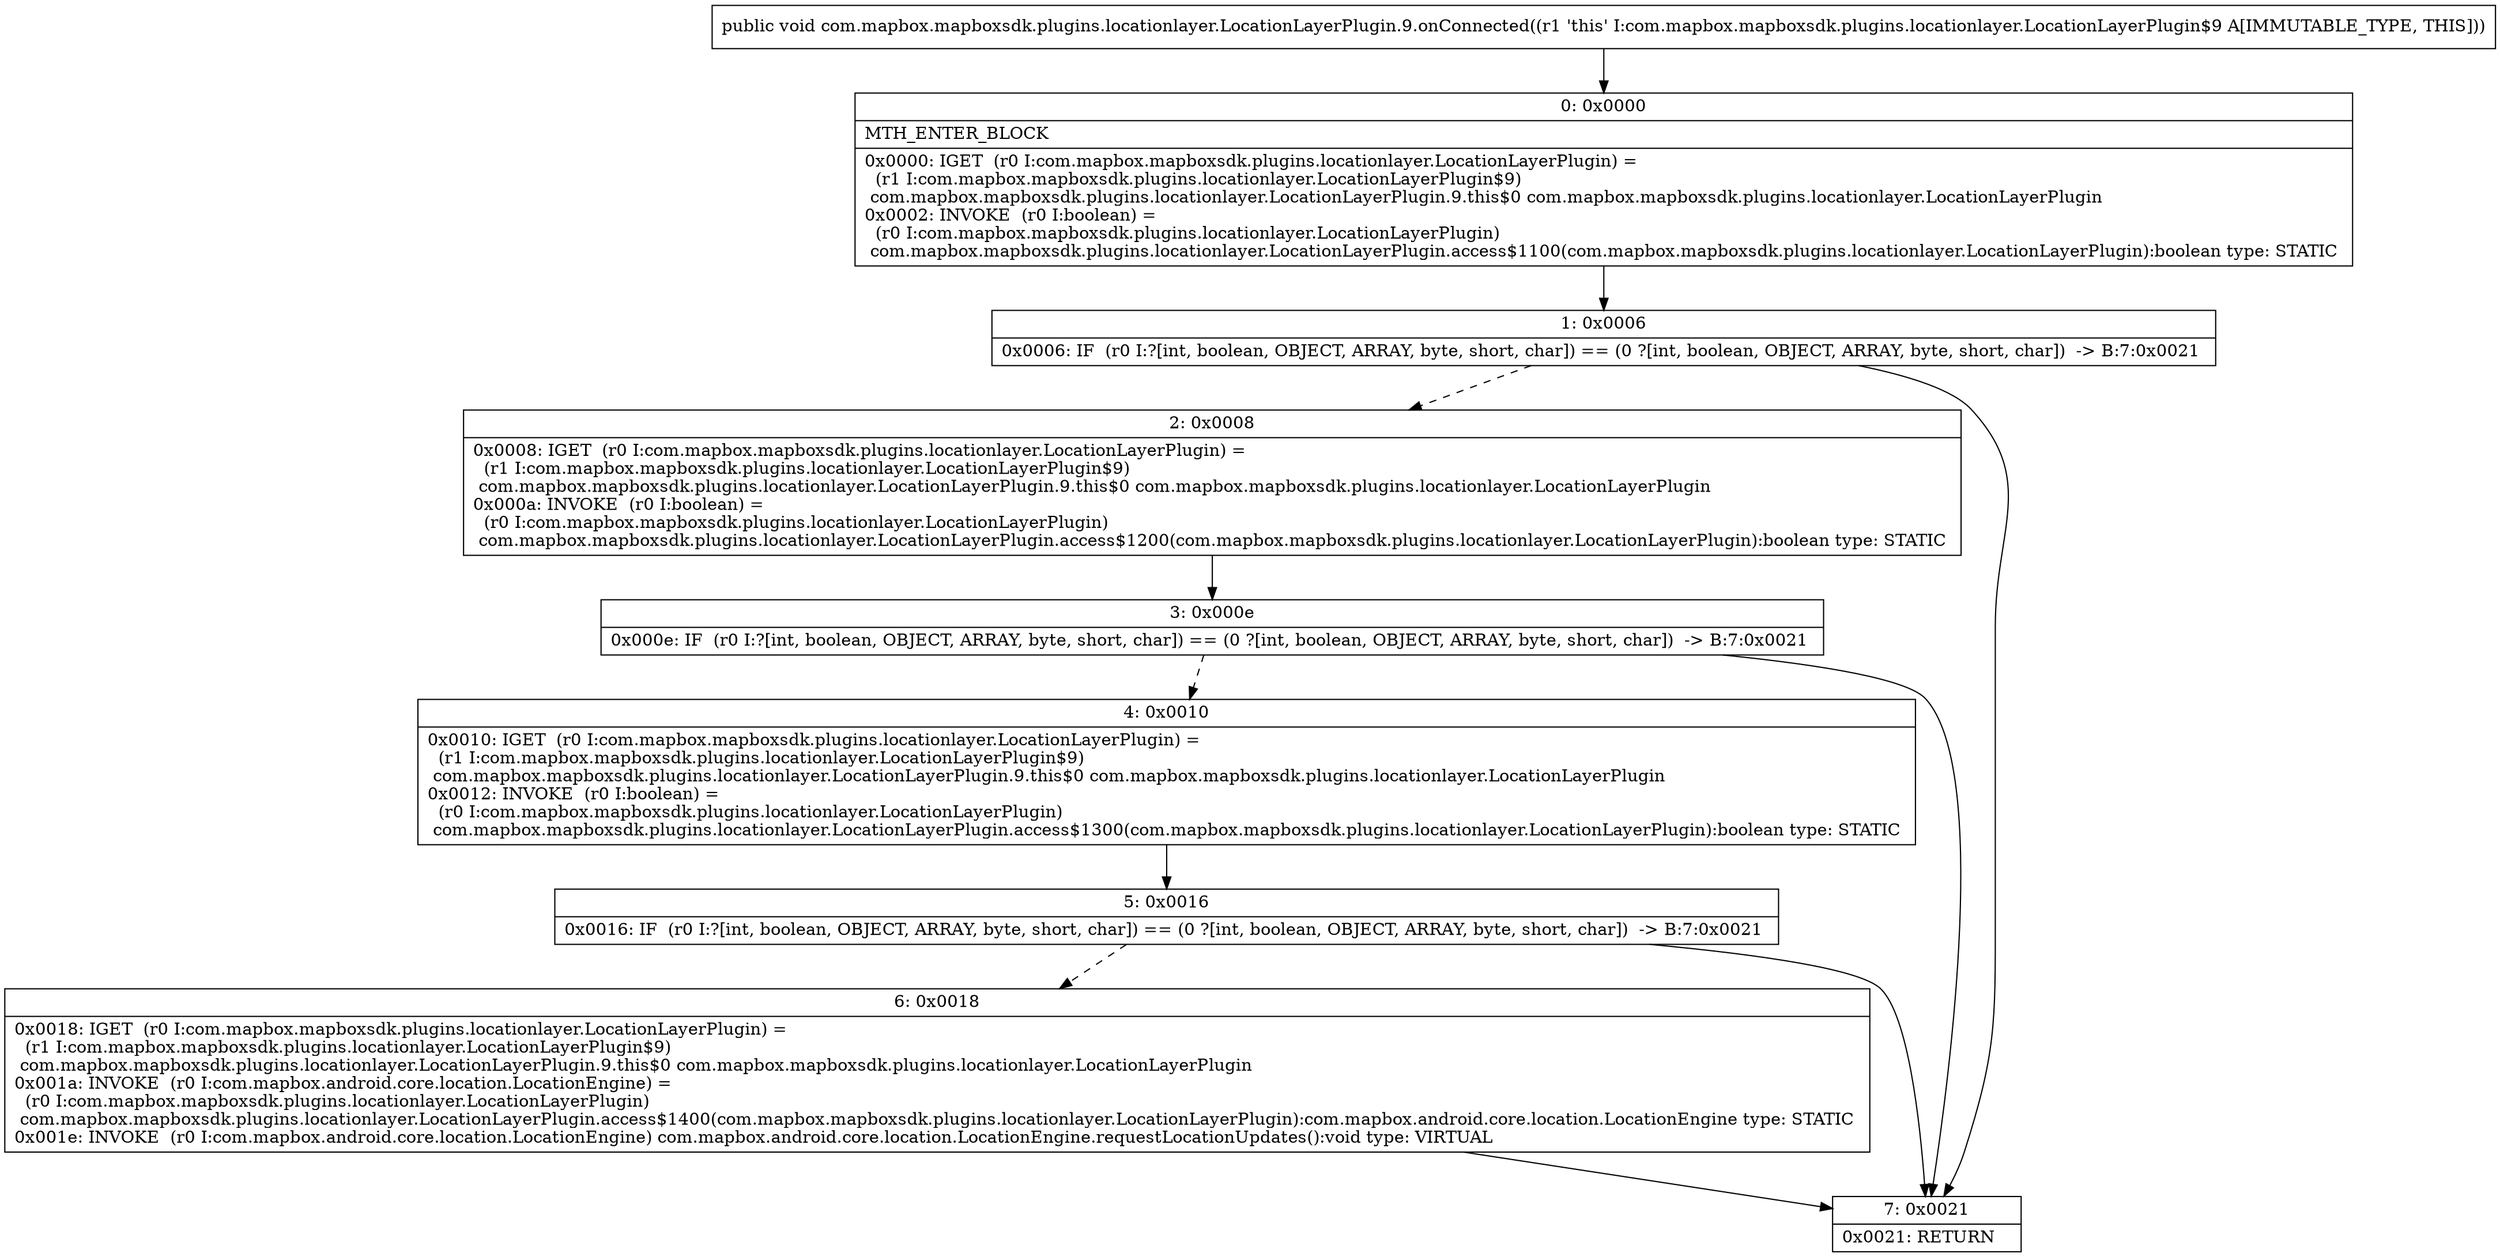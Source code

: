 digraph "CFG forcom.mapbox.mapboxsdk.plugins.locationlayer.LocationLayerPlugin.9.onConnected()V" {
Node_0 [shape=record,label="{0\:\ 0x0000|MTH_ENTER_BLOCK\l|0x0000: IGET  (r0 I:com.mapbox.mapboxsdk.plugins.locationlayer.LocationLayerPlugin) = \l  (r1 I:com.mapbox.mapboxsdk.plugins.locationlayer.LocationLayerPlugin$9)\l com.mapbox.mapboxsdk.plugins.locationlayer.LocationLayerPlugin.9.this$0 com.mapbox.mapboxsdk.plugins.locationlayer.LocationLayerPlugin \l0x0002: INVOKE  (r0 I:boolean) = \l  (r0 I:com.mapbox.mapboxsdk.plugins.locationlayer.LocationLayerPlugin)\l com.mapbox.mapboxsdk.plugins.locationlayer.LocationLayerPlugin.access$1100(com.mapbox.mapboxsdk.plugins.locationlayer.LocationLayerPlugin):boolean type: STATIC \l}"];
Node_1 [shape=record,label="{1\:\ 0x0006|0x0006: IF  (r0 I:?[int, boolean, OBJECT, ARRAY, byte, short, char]) == (0 ?[int, boolean, OBJECT, ARRAY, byte, short, char])  \-\> B:7:0x0021 \l}"];
Node_2 [shape=record,label="{2\:\ 0x0008|0x0008: IGET  (r0 I:com.mapbox.mapboxsdk.plugins.locationlayer.LocationLayerPlugin) = \l  (r1 I:com.mapbox.mapboxsdk.plugins.locationlayer.LocationLayerPlugin$9)\l com.mapbox.mapboxsdk.plugins.locationlayer.LocationLayerPlugin.9.this$0 com.mapbox.mapboxsdk.plugins.locationlayer.LocationLayerPlugin \l0x000a: INVOKE  (r0 I:boolean) = \l  (r0 I:com.mapbox.mapboxsdk.plugins.locationlayer.LocationLayerPlugin)\l com.mapbox.mapboxsdk.plugins.locationlayer.LocationLayerPlugin.access$1200(com.mapbox.mapboxsdk.plugins.locationlayer.LocationLayerPlugin):boolean type: STATIC \l}"];
Node_3 [shape=record,label="{3\:\ 0x000e|0x000e: IF  (r0 I:?[int, boolean, OBJECT, ARRAY, byte, short, char]) == (0 ?[int, boolean, OBJECT, ARRAY, byte, short, char])  \-\> B:7:0x0021 \l}"];
Node_4 [shape=record,label="{4\:\ 0x0010|0x0010: IGET  (r0 I:com.mapbox.mapboxsdk.plugins.locationlayer.LocationLayerPlugin) = \l  (r1 I:com.mapbox.mapboxsdk.plugins.locationlayer.LocationLayerPlugin$9)\l com.mapbox.mapboxsdk.plugins.locationlayer.LocationLayerPlugin.9.this$0 com.mapbox.mapboxsdk.plugins.locationlayer.LocationLayerPlugin \l0x0012: INVOKE  (r0 I:boolean) = \l  (r0 I:com.mapbox.mapboxsdk.plugins.locationlayer.LocationLayerPlugin)\l com.mapbox.mapboxsdk.plugins.locationlayer.LocationLayerPlugin.access$1300(com.mapbox.mapboxsdk.plugins.locationlayer.LocationLayerPlugin):boolean type: STATIC \l}"];
Node_5 [shape=record,label="{5\:\ 0x0016|0x0016: IF  (r0 I:?[int, boolean, OBJECT, ARRAY, byte, short, char]) == (0 ?[int, boolean, OBJECT, ARRAY, byte, short, char])  \-\> B:7:0x0021 \l}"];
Node_6 [shape=record,label="{6\:\ 0x0018|0x0018: IGET  (r0 I:com.mapbox.mapboxsdk.plugins.locationlayer.LocationLayerPlugin) = \l  (r1 I:com.mapbox.mapboxsdk.plugins.locationlayer.LocationLayerPlugin$9)\l com.mapbox.mapboxsdk.plugins.locationlayer.LocationLayerPlugin.9.this$0 com.mapbox.mapboxsdk.plugins.locationlayer.LocationLayerPlugin \l0x001a: INVOKE  (r0 I:com.mapbox.android.core.location.LocationEngine) = \l  (r0 I:com.mapbox.mapboxsdk.plugins.locationlayer.LocationLayerPlugin)\l com.mapbox.mapboxsdk.plugins.locationlayer.LocationLayerPlugin.access$1400(com.mapbox.mapboxsdk.plugins.locationlayer.LocationLayerPlugin):com.mapbox.android.core.location.LocationEngine type: STATIC \l0x001e: INVOKE  (r0 I:com.mapbox.android.core.location.LocationEngine) com.mapbox.android.core.location.LocationEngine.requestLocationUpdates():void type: VIRTUAL \l}"];
Node_7 [shape=record,label="{7\:\ 0x0021|0x0021: RETURN   \l}"];
MethodNode[shape=record,label="{public void com.mapbox.mapboxsdk.plugins.locationlayer.LocationLayerPlugin.9.onConnected((r1 'this' I:com.mapbox.mapboxsdk.plugins.locationlayer.LocationLayerPlugin$9 A[IMMUTABLE_TYPE, THIS])) }"];
MethodNode -> Node_0;
Node_0 -> Node_1;
Node_1 -> Node_2[style=dashed];
Node_1 -> Node_7;
Node_2 -> Node_3;
Node_3 -> Node_4[style=dashed];
Node_3 -> Node_7;
Node_4 -> Node_5;
Node_5 -> Node_6[style=dashed];
Node_5 -> Node_7;
Node_6 -> Node_7;
}

